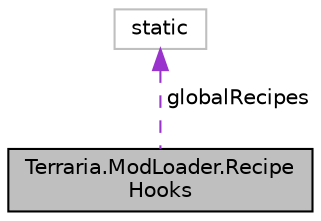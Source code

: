 digraph "Terraria.ModLoader.RecipeHooks"
{
  edge [fontname="Helvetica",fontsize="10",labelfontname="Helvetica",labelfontsize="10"];
  node [fontname="Helvetica",fontsize="10",shape=record];
  Node1 [label="Terraria.ModLoader.Recipe\lHooks",height=0.2,width=0.4,color="black", fillcolor="grey75", style="filled", fontcolor="black"];
  Node2 -> Node1 [dir="back",color="darkorchid3",fontsize="10",style="dashed",label=" globalRecipes" ,fontname="Helvetica"];
  Node2 [label="static",height=0.2,width=0.4,color="grey75", fillcolor="white", style="filled"];
}
